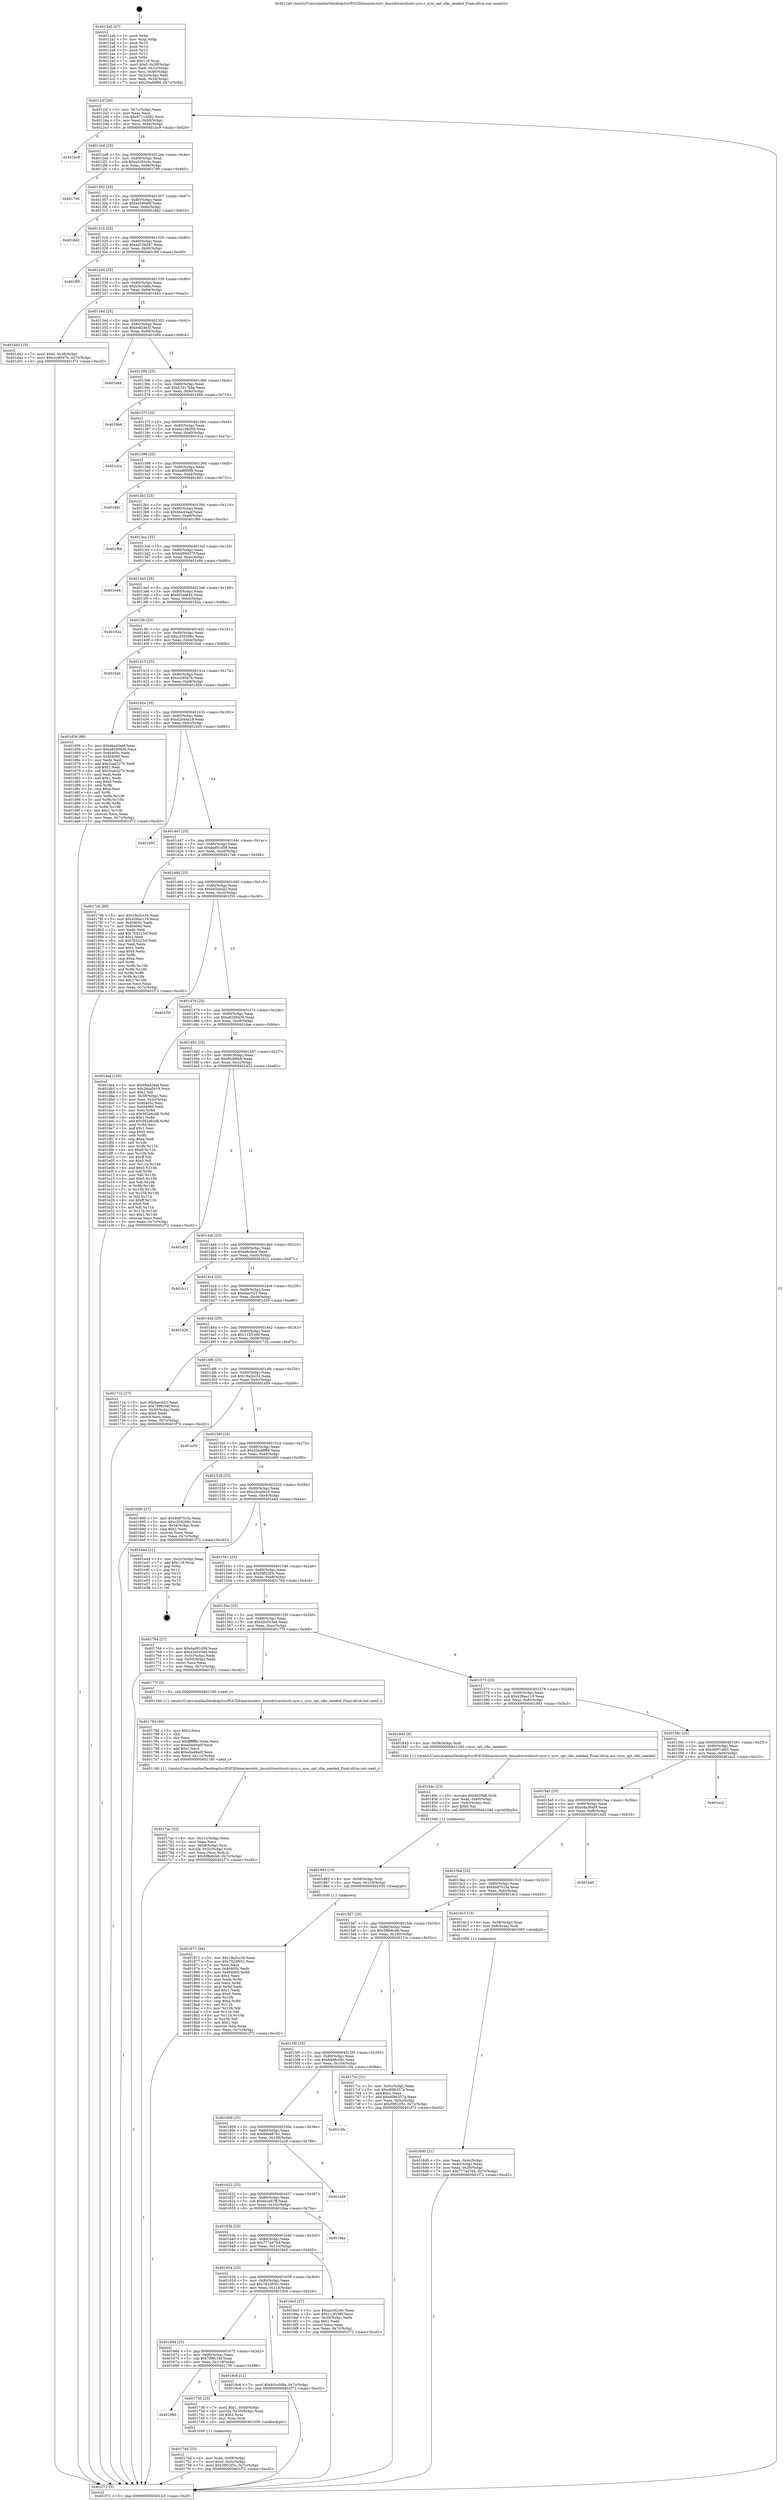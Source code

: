 digraph "0x4012a0" {
  label = "0x4012a0 (/mnt/c/Users/mathe/Desktop/tcc/POCII/binaries/extr_linuxdriversbusti-sysc.c_sysc_opt_clks_needed_Final-ollvm.out::main(0))"
  labelloc = "t"
  node[shape=record]

  Entry [label="",width=0.3,height=0.3,shape=circle,fillcolor=black,style=filled]
  "0x4012cf" [label="{
     0x4012cf [26]\l
     | [instrs]\l
     &nbsp;&nbsp;0x4012cf \<+3\>: mov -0x7c(%rbp),%eax\l
     &nbsp;&nbsp;0x4012d2 \<+2\>: mov %eax,%ecx\l
     &nbsp;&nbsp;0x4012d4 \<+6\>: sub $0x97113082,%ecx\l
     &nbsp;&nbsp;0x4012da \<+3\>: mov %eax,-0x80(%rbp)\l
     &nbsp;&nbsp;0x4012dd \<+6\>: mov %ecx,-0x84(%rbp)\l
     &nbsp;&nbsp;0x4012e3 \<+6\>: je 0000000000401bc9 \<main+0x929\>\l
  }"]
  "0x401bc9" [label="{
     0x401bc9\l
  }", style=dashed]
  "0x4012e9" [label="{
     0x4012e9 [25]\l
     | [instrs]\l
     &nbsp;&nbsp;0x4012e9 \<+5\>: jmp 00000000004012ee \<main+0x4e\>\l
     &nbsp;&nbsp;0x4012ee \<+3\>: mov -0x80(%rbp),%eax\l
     &nbsp;&nbsp;0x4012f1 \<+5\>: sub $0xa2c92c0c,%eax\l
     &nbsp;&nbsp;0x4012f6 \<+6\>: mov %eax,-0x88(%rbp)\l
     &nbsp;&nbsp;0x4012fc \<+6\>: je 0000000000401700 \<main+0x460\>\l
  }"]
  Exit [label="",width=0.3,height=0.3,shape=circle,fillcolor=black,style=filled,peripheries=2]
  "0x401700" [label="{
     0x401700\l
  }", style=dashed]
  "0x401302" [label="{
     0x401302 [25]\l
     | [instrs]\l
     &nbsp;&nbsp;0x401302 \<+5\>: jmp 0000000000401307 \<main+0x67\>\l
     &nbsp;&nbsp;0x401307 \<+3\>: mov -0x80(%rbp),%eax\l
     &nbsp;&nbsp;0x40130a \<+5\>: sub $0xa4596e6f,%eax\l
     &nbsp;&nbsp;0x40130f \<+6\>: mov %eax,-0x8c(%rbp)\l
     &nbsp;&nbsp;0x401315 \<+6\>: je 00000000004018d2 \<main+0x632\>\l
  }"]
  "0x401872" [label="{
     0x401872 [84]\l
     | [instrs]\l
     &nbsp;&nbsp;0x401872 \<+5\>: mov $0x19a3cc34,%eax\l
     &nbsp;&nbsp;0x401877 \<+5\>: mov $0x7923f051,%esi\l
     &nbsp;&nbsp;0x40187c \<+2\>: xor %ecx,%ecx\l
     &nbsp;&nbsp;0x40187e \<+7\>: mov 0x40405c,%edx\l
     &nbsp;&nbsp;0x401885 \<+8\>: mov 0x404060,%r8d\l
     &nbsp;&nbsp;0x40188d \<+3\>: sub $0x1,%ecx\l
     &nbsp;&nbsp;0x401890 \<+3\>: mov %edx,%r9d\l
     &nbsp;&nbsp;0x401893 \<+3\>: add %ecx,%r9d\l
     &nbsp;&nbsp;0x401896 \<+4\>: imul %r9d,%edx\l
     &nbsp;&nbsp;0x40189a \<+3\>: and $0x1,%edx\l
     &nbsp;&nbsp;0x40189d \<+3\>: cmp $0x0,%edx\l
     &nbsp;&nbsp;0x4018a0 \<+4\>: sete %r10b\l
     &nbsp;&nbsp;0x4018a4 \<+4\>: cmp $0xa,%r8d\l
     &nbsp;&nbsp;0x4018a8 \<+4\>: setl %r11b\l
     &nbsp;&nbsp;0x4018ac \<+3\>: mov %r10b,%bl\l
     &nbsp;&nbsp;0x4018af \<+3\>: and %r11b,%bl\l
     &nbsp;&nbsp;0x4018b2 \<+3\>: xor %r11b,%r10b\l
     &nbsp;&nbsp;0x4018b5 \<+3\>: or %r10b,%bl\l
     &nbsp;&nbsp;0x4018b8 \<+3\>: test $0x1,%bl\l
     &nbsp;&nbsp;0x4018bb \<+3\>: cmovne %esi,%eax\l
     &nbsp;&nbsp;0x4018be \<+3\>: mov %eax,-0x7c(%rbp)\l
     &nbsp;&nbsp;0x4018c1 \<+5\>: jmp 0000000000401f72 \<main+0xcd2\>\l
  }"]
  "0x4018d2" [label="{
     0x4018d2\l
  }", style=dashed]
  "0x40131b" [label="{
     0x40131b [25]\l
     | [instrs]\l
     &nbsp;&nbsp;0x40131b \<+5\>: jmp 0000000000401320 \<main+0x80\>\l
     &nbsp;&nbsp;0x401320 \<+3\>: mov -0x80(%rbp),%eax\l
     &nbsp;&nbsp;0x401323 \<+5\>: sub $0xad156287,%eax\l
     &nbsp;&nbsp;0x401328 \<+6\>: mov %eax,-0x90(%rbp)\l
     &nbsp;&nbsp;0x40132e \<+6\>: je 0000000000401f0f \<main+0xc6f\>\l
  }"]
  "0x401863" [label="{
     0x401863 [15]\l
     | [instrs]\l
     &nbsp;&nbsp;0x401863 \<+4\>: mov -0x58(%rbp),%rdi\l
     &nbsp;&nbsp;0x401867 \<+6\>: mov %eax,-0x120(%rbp)\l
     &nbsp;&nbsp;0x40186d \<+5\>: call 0000000000401030 \<free@plt\>\l
     | [calls]\l
     &nbsp;&nbsp;0x401030 \{1\} (unknown)\l
  }"]
  "0x401f0f" [label="{
     0x401f0f\l
  }", style=dashed]
  "0x401334" [label="{
     0x401334 [25]\l
     | [instrs]\l
     &nbsp;&nbsp;0x401334 \<+5\>: jmp 0000000000401339 \<main+0x99\>\l
     &nbsp;&nbsp;0x401339 \<+3\>: mov -0x80(%rbp),%eax\l
     &nbsp;&nbsp;0x40133c \<+5\>: sub $0xb3cc0dfa,%eax\l
     &nbsp;&nbsp;0x401341 \<+6\>: mov %eax,-0x94(%rbp)\l
     &nbsp;&nbsp;0x401347 \<+6\>: je 0000000000401d43 \<main+0xaa3\>\l
  }"]
  "0x40184c" [label="{
     0x40184c [23]\l
     | [instrs]\l
     &nbsp;&nbsp;0x40184c \<+10\>: movabs $0x4020d6,%rdi\l
     &nbsp;&nbsp;0x401856 \<+3\>: mov %eax,-0x60(%rbp)\l
     &nbsp;&nbsp;0x401859 \<+3\>: mov -0x60(%rbp),%esi\l
     &nbsp;&nbsp;0x40185c \<+2\>: mov $0x0,%al\l
     &nbsp;&nbsp;0x40185e \<+5\>: call 0000000000401040 \<printf@plt\>\l
     | [calls]\l
     &nbsp;&nbsp;0x401040 \{1\} (unknown)\l
  }"]
  "0x401d43" [label="{
     0x401d43 [19]\l
     | [instrs]\l
     &nbsp;&nbsp;0x401d43 \<+7\>: movl $0x0,-0x38(%rbp)\l
     &nbsp;&nbsp;0x401d4a \<+7\>: movl $0xccc95d7b,-0x7c(%rbp)\l
     &nbsp;&nbsp;0x401d51 \<+5\>: jmp 0000000000401f72 \<main+0xcd2\>\l
  }"]
  "0x40134d" [label="{
     0x40134d [25]\l
     | [instrs]\l
     &nbsp;&nbsp;0x40134d \<+5\>: jmp 0000000000401352 \<main+0xb2\>\l
     &nbsp;&nbsp;0x401352 \<+3\>: mov -0x80(%rbp),%eax\l
     &nbsp;&nbsp;0x401355 \<+5\>: sub $0xb4f28e3f,%eax\l
     &nbsp;&nbsp;0x40135a \<+6\>: mov %eax,-0x98(%rbp)\l
     &nbsp;&nbsp;0x401360 \<+6\>: je 0000000000401b64 \<main+0x8c4\>\l
  }"]
  "0x4017ac" [label="{
     0x4017ac [32]\l
     | [instrs]\l
     &nbsp;&nbsp;0x4017ac \<+6\>: mov -0x11c(%rbp),%ecx\l
     &nbsp;&nbsp;0x4017b2 \<+3\>: imul %eax,%ecx\l
     &nbsp;&nbsp;0x4017b5 \<+4\>: mov -0x58(%rbp),%rsi\l
     &nbsp;&nbsp;0x4017b9 \<+4\>: movslq -0x5c(%rbp),%rdi\l
     &nbsp;&nbsp;0x4017bd \<+3\>: mov %ecx,(%rsi,%rdi,4)\l
     &nbsp;&nbsp;0x4017c0 \<+7\>: movl $0x5f8b6cb6,-0x7c(%rbp)\l
     &nbsp;&nbsp;0x4017c7 \<+5\>: jmp 0000000000401f72 \<main+0xcd2\>\l
  }"]
  "0x401b64" [label="{
     0x401b64\l
  }", style=dashed]
  "0x401366" [label="{
     0x401366 [25]\l
     | [instrs]\l
     &nbsp;&nbsp;0x401366 \<+5\>: jmp 000000000040136b \<main+0xcb\>\l
     &nbsp;&nbsp;0x40136b \<+3\>: mov -0x80(%rbp),%eax\l
     &nbsp;&nbsp;0x40136e \<+5\>: sub $0xb7d17bbe,%eax\l
     &nbsp;&nbsp;0x401373 \<+6\>: mov %eax,-0x9c(%rbp)\l
     &nbsp;&nbsp;0x401379 \<+6\>: je 00000000004019b6 \<main+0x716\>\l
  }"]
  "0x401784" [label="{
     0x401784 [40]\l
     | [instrs]\l
     &nbsp;&nbsp;0x401784 \<+5\>: mov $0x2,%ecx\l
     &nbsp;&nbsp;0x401789 \<+1\>: cltd\l
     &nbsp;&nbsp;0x40178a \<+2\>: idiv %ecx\l
     &nbsp;&nbsp;0x40178c \<+6\>: imul $0xfffffffe,%edx,%ecx\l
     &nbsp;&nbsp;0x401792 \<+6\>: sub $0xa0a46a0f,%ecx\l
     &nbsp;&nbsp;0x401798 \<+3\>: add $0x1,%ecx\l
     &nbsp;&nbsp;0x40179b \<+6\>: add $0xa0a46a0f,%ecx\l
     &nbsp;&nbsp;0x4017a1 \<+6\>: mov %ecx,-0x11c(%rbp)\l
     &nbsp;&nbsp;0x4017a7 \<+5\>: call 0000000000401160 \<next_i\>\l
     | [calls]\l
     &nbsp;&nbsp;0x401160 \{1\} (/mnt/c/Users/mathe/Desktop/tcc/POCII/binaries/extr_linuxdriversbusti-sysc.c_sysc_opt_clks_needed_Final-ollvm.out::next_i)\l
  }"]
  "0x4019b6" [label="{
     0x4019b6\l
  }", style=dashed]
  "0x40137f" [label="{
     0x40137f [25]\l
     | [instrs]\l
     &nbsp;&nbsp;0x40137f \<+5\>: jmp 0000000000401384 \<main+0xe4\>\l
     &nbsp;&nbsp;0x401384 \<+3\>: mov -0x80(%rbp),%eax\l
     &nbsp;&nbsp;0x401387 \<+5\>: sub $0xba108309,%eax\l
     &nbsp;&nbsp;0x40138c \<+6\>: mov %eax,-0xa0(%rbp)\l
     &nbsp;&nbsp;0x401392 \<+6\>: je 0000000000401d1a \<main+0xa7a\>\l
  }"]
  "0x40174d" [label="{
     0x40174d [23]\l
     | [instrs]\l
     &nbsp;&nbsp;0x40174d \<+4\>: mov %rax,-0x58(%rbp)\l
     &nbsp;&nbsp;0x401751 \<+7\>: movl $0x0,-0x5c(%rbp)\l
     &nbsp;&nbsp;0x401758 \<+7\>: movl $0x39f22f3c,-0x7c(%rbp)\l
     &nbsp;&nbsp;0x40175f \<+5\>: jmp 0000000000401f72 \<main+0xcd2\>\l
  }"]
  "0x401d1a" [label="{
     0x401d1a\l
  }", style=dashed]
  "0x401398" [label="{
     0x401398 [25]\l
     | [instrs]\l
     &nbsp;&nbsp;0x401398 \<+5\>: jmp 000000000040139d \<main+0xfd\>\l
     &nbsp;&nbsp;0x40139d \<+3\>: mov -0x80(%rbp),%eax\l
     &nbsp;&nbsp;0x4013a0 \<+5\>: sub $0xba86f0f6,%eax\l
     &nbsp;&nbsp;0x4013a5 \<+6\>: mov %eax,-0xa4(%rbp)\l
     &nbsp;&nbsp;0x4013ab \<+6\>: je 00000000004019d1 \<main+0x731\>\l
  }"]
  "0x401686" [label="{
     0x401686\l
  }", style=dashed]
  "0x4019d1" [label="{
     0x4019d1\l
  }", style=dashed]
  "0x4013b1" [label="{
     0x4013b1 [25]\l
     | [instrs]\l
     &nbsp;&nbsp;0x4013b1 \<+5\>: jmp 00000000004013b6 \<main+0x116\>\l
     &nbsp;&nbsp;0x4013b6 \<+3\>: mov -0x80(%rbp),%eax\l
     &nbsp;&nbsp;0x4013b9 \<+5\>: sub $0xbba43aaf,%eax\l
     &nbsp;&nbsp;0x4013be \<+6\>: mov %eax,-0xa8(%rbp)\l
     &nbsp;&nbsp;0x4013c4 \<+6\>: je 0000000000401f6b \<main+0xccb\>\l
  }"]
  "0x401736" [label="{
     0x401736 [23]\l
     | [instrs]\l
     &nbsp;&nbsp;0x401736 \<+7\>: movl $0x1,-0x50(%rbp)\l
     &nbsp;&nbsp;0x40173d \<+4\>: movslq -0x50(%rbp),%rax\l
     &nbsp;&nbsp;0x401741 \<+4\>: shl $0x2,%rax\l
     &nbsp;&nbsp;0x401745 \<+3\>: mov %rax,%rdi\l
     &nbsp;&nbsp;0x401748 \<+5\>: call 0000000000401050 \<malloc@plt\>\l
     | [calls]\l
     &nbsp;&nbsp;0x401050 \{1\} (unknown)\l
  }"]
  "0x401f6b" [label="{
     0x401f6b\l
  }", style=dashed]
  "0x4013ca" [label="{
     0x4013ca [25]\l
     | [instrs]\l
     &nbsp;&nbsp;0x4013ca \<+5\>: jmp 00000000004013cf \<main+0x12f\>\l
     &nbsp;&nbsp;0x4013cf \<+3\>: mov -0x80(%rbp),%eax\l
     &nbsp;&nbsp;0x4013d2 \<+5\>: sub $0xbd90d370,%eax\l
     &nbsp;&nbsp;0x4013d7 \<+6\>: mov %eax,-0xac(%rbp)\l
     &nbsp;&nbsp;0x4013dd \<+6\>: je 0000000000401e94 \<main+0xbf4\>\l
  }"]
  "0x40166d" [label="{
     0x40166d [25]\l
     | [instrs]\l
     &nbsp;&nbsp;0x40166d \<+5\>: jmp 0000000000401672 \<main+0x3d2\>\l
     &nbsp;&nbsp;0x401672 \<+3\>: mov -0x80(%rbp),%eax\l
     &nbsp;&nbsp;0x401675 \<+5\>: sub $0x799fc34f,%eax\l
     &nbsp;&nbsp;0x40167a \<+6\>: mov %eax,-0x118(%rbp)\l
     &nbsp;&nbsp;0x401680 \<+6\>: je 0000000000401736 \<main+0x496\>\l
  }"]
  "0x401e94" [label="{
     0x401e94\l
  }", style=dashed]
  "0x4013e3" [label="{
     0x4013e3 [25]\l
     | [instrs]\l
     &nbsp;&nbsp;0x4013e3 \<+5\>: jmp 00000000004013e8 \<main+0x148\>\l
     &nbsp;&nbsp;0x4013e8 \<+3\>: mov -0x80(%rbp),%eax\l
     &nbsp;&nbsp;0x4013eb \<+5\>: sub $0xbf1ee844,%eax\l
     &nbsp;&nbsp;0x4013f0 \<+6\>: mov %eax,-0xb0(%rbp)\l
     &nbsp;&nbsp;0x4013f6 \<+6\>: je 000000000040192a \<main+0x68a\>\l
  }"]
  "0x4018c6" [label="{
     0x4018c6 [12]\l
     | [instrs]\l
     &nbsp;&nbsp;0x4018c6 \<+7\>: movl $0xb3cc0dfa,-0x7c(%rbp)\l
     &nbsp;&nbsp;0x4018cd \<+5\>: jmp 0000000000401f72 \<main+0xcd2\>\l
  }"]
  "0x40192a" [label="{
     0x40192a\l
  }", style=dashed]
  "0x4013fc" [label="{
     0x4013fc [25]\l
     | [instrs]\l
     &nbsp;&nbsp;0x4013fc \<+5\>: jmp 0000000000401401 \<main+0x161\>\l
     &nbsp;&nbsp;0x401401 \<+3\>: mov -0x80(%rbp),%eax\l
     &nbsp;&nbsp;0x401404 \<+5\>: sub $0xc359266c,%eax\l
     &nbsp;&nbsp;0x401409 \<+6\>: mov %eax,-0xb4(%rbp)\l
     &nbsp;&nbsp;0x40140f \<+6\>: je 00000000004016ab \<main+0x40b\>\l
  }"]
  "0x401654" [label="{
     0x401654 [25]\l
     | [instrs]\l
     &nbsp;&nbsp;0x401654 \<+5\>: jmp 0000000000401659 \<main+0x3b9\>\l
     &nbsp;&nbsp;0x401659 \<+3\>: mov -0x80(%rbp),%eax\l
     &nbsp;&nbsp;0x40165c \<+5\>: sub $0x7923f051,%eax\l
     &nbsp;&nbsp;0x401661 \<+6\>: mov %eax,-0x114(%rbp)\l
     &nbsp;&nbsp;0x401667 \<+6\>: je 00000000004018c6 \<main+0x626\>\l
  }"]
  "0x4016ab" [label="{
     0x4016ab\l
  }", style=dashed]
  "0x401415" [label="{
     0x401415 [25]\l
     | [instrs]\l
     &nbsp;&nbsp;0x401415 \<+5\>: jmp 000000000040141a \<main+0x17a\>\l
     &nbsp;&nbsp;0x40141a \<+3\>: mov -0x80(%rbp),%eax\l
     &nbsp;&nbsp;0x40141d \<+5\>: sub $0xccc95d7b,%eax\l
     &nbsp;&nbsp;0x401422 \<+6\>: mov %eax,-0xb8(%rbp)\l
     &nbsp;&nbsp;0x401428 \<+6\>: je 0000000000401d56 \<main+0xab6\>\l
  }"]
  "0x4016e5" [label="{
     0x4016e5 [27]\l
     | [instrs]\l
     &nbsp;&nbsp;0x4016e5 \<+5\>: mov $0xa2c92c0c,%eax\l
     &nbsp;&nbsp;0x4016ea \<+5\>: mov $0x112f1b6f,%ecx\l
     &nbsp;&nbsp;0x4016ef \<+3\>: mov -0x30(%rbp),%edx\l
     &nbsp;&nbsp;0x4016f2 \<+3\>: cmp $0x1,%edx\l
     &nbsp;&nbsp;0x4016f5 \<+3\>: cmovl %ecx,%eax\l
     &nbsp;&nbsp;0x4016f8 \<+3\>: mov %eax,-0x7c(%rbp)\l
     &nbsp;&nbsp;0x4016fb \<+5\>: jmp 0000000000401f72 \<main+0xcd2\>\l
  }"]
  "0x401d56" [label="{
     0x401d56 [88]\l
     | [instrs]\l
     &nbsp;&nbsp;0x401d56 \<+5\>: mov $0xbba43aaf,%eax\l
     &nbsp;&nbsp;0x401d5b \<+5\>: mov $0xe82d9436,%ecx\l
     &nbsp;&nbsp;0x401d60 \<+7\>: mov 0x40405c,%edx\l
     &nbsp;&nbsp;0x401d67 \<+7\>: mov 0x404060,%esi\l
     &nbsp;&nbsp;0x401d6e \<+2\>: mov %edx,%edi\l
     &nbsp;&nbsp;0x401d70 \<+6\>: add $0x3cab2270,%edi\l
     &nbsp;&nbsp;0x401d76 \<+3\>: sub $0x1,%edi\l
     &nbsp;&nbsp;0x401d79 \<+6\>: sub $0x3cab2270,%edi\l
     &nbsp;&nbsp;0x401d7f \<+3\>: imul %edi,%edx\l
     &nbsp;&nbsp;0x401d82 \<+3\>: and $0x1,%edx\l
     &nbsp;&nbsp;0x401d85 \<+3\>: cmp $0x0,%edx\l
     &nbsp;&nbsp;0x401d88 \<+4\>: sete %r8b\l
     &nbsp;&nbsp;0x401d8c \<+3\>: cmp $0xa,%esi\l
     &nbsp;&nbsp;0x401d8f \<+4\>: setl %r9b\l
     &nbsp;&nbsp;0x401d93 \<+3\>: mov %r8b,%r10b\l
     &nbsp;&nbsp;0x401d96 \<+3\>: and %r9b,%r10b\l
     &nbsp;&nbsp;0x401d99 \<+3\>: xor %r9b,%r8b\l
     &nbsp;&nbsp;0x401d9c \<+3\>: or %r8b,%r10b\l
     &nbsp;&nbsp;0x401d9f \<+4\>: test $0x1,%r10b\l
     &nbsp;&nbsp;0x401da3 \<+3\>: cmovne %ecx,%eax\l
     &nbsp;&nbsp;0x401da6 \<+3\>: mov %eax,-0x7c(%rbp)\l
     &nbsp;&nbsp;0x401da9 \<+5\>: jmp 0000000000401f72 \<main+0xcd2\>\l
  }"]
  "0x40142e" [label="{
     0x40142e [25]\l
     | [instrs]\l
     &nbsp;&nbsp;0x40142e \<+5\>: jmp 0000000000401433 \<main+0x193\>\l
     &nbsp;&nbsp;0x401433 \<+3\>: mov -0x80(%rbp),%eax\l
     &nbsp;&nbsp;0x401436 \<+5\>: sub $0xd2d4da18,%eax\l
     &nbsp;&nbsp;0x40143b \<+6\>: mov %eax,-0xbc(%rbp)\l
     &nbsp;&nbsp;0x401441 \<+6\>: je 0000000000401b05 \<main+0x865\>\l
  }"]
  "0x40163b" [label="{
     0x40163b [25]\l
     | [instrs]\l
     &nbsp;&nbsp;0x40163b \<+5\>: jmp 0000000000401640 \<main+0x3a0\>\l
     &nbsp;&nbsp;0x401640 \<+3\>: mov -0x80(%rbp),%eax\l
     &nbsp;&nbsp;0x401643 \<+5\>: sub $0x777a4764,%eax\l
     &nbsp;&nbsp;0x401648 \<+6\>: mov %eax,-0x110(%rbp)\l
     &nbsp;&nbsp;0x40164e \<+6\>: je 00000000004016e5 \<main+0x445\>\l
  }"]
  "0x401b05" [label="{
     0x401b05\l
  }", style=dashed]
  "0x401447" [label="{
     0x401447 [25]\l
     | [instrs]\l
     &nbsp;&nbsp;0x401447 \<+5\>: jmp 000000000040144c \<main+0x1ac\>\l
     &nbsp;&nbsp;0x40144c \<+3\>: mov -0x80(%rbp),%eax\l
     &nbsp;&nbsp;0x40144f \<+5\>: sub $0xdad91d58,%eax\l
     &nbsp;&nbsp;0x401454 \<+6\>: mov %eax,-0xc0(%rbp)\l
     &nbsp;&nbsp;0x40145a \<+6\>: je 00000000004017eb \<main+0x54b\>\l
  }"]
  "0x4019aa" [label="{
     0x4019aa\l
  }", style=dashed]
  "0x4017eb" [label="{
     0x4017eb [88]\l
     | [instrs]\l
     &nbsp;&nbsp;0x4017eb \<+5\>: mov $0x19a3cc34,%eax\l
     &nbsp;&nbsp;0x4017f0 \<+5\>: mov $0x438aa119,%ecx\l
     &nbsp;&nbsp;0x4017f5 \<+7\>: mov 0x40405c,%edx\l
     &nbsp;&nbsp;0x4017fc \<+7\>: mov 0x404060,%esi\l
     &nbsp;&nbsp;0x401803 \<+2\>: mov %edx,%edi\l
     &nbsp;&nbsp;0x401805 \<+6\>: add $0x7b4223cf,%edi\l
     &nbsp;&nbsp;0x40180b \<+3\>: sub $0x1,%edi\l
     &nbsp;&nbsp;0x40180e \<+6\>: sub $0x7b4223cf,%edi\l
     &nbsp;&nbsp;0x401814 \<+3\>: imul %edi,%edx\l
     &nbsp;&nbsp;0x401817 \<+3\>: and $0x1,%edx\l
     &nbsp;&nbsp;0x40181a \<+3\>: cmp $0x0,%edx\l
     &nbsp;&nbsp;0x40181d \<+4\>: sete %r8b\l
     &nbsp;&nbsp;0x401821 \<+3\>: cmp $0xa,%esi\l
     &nbsp;&nbsp;0x401824 \<+4\>: setl %r9b\l
     &nbsp;&nbsp;0x401828 \<+3\>: mov %r8b,%r10b\l
     &nbsp;&nbsp;0x40182b \<+3\>: and %r9b,%r10b\l
     &nbsp;&nbsp;0x40182e \<+3\>: xor %r9b,%r8b\l
     &nbsp;&nbsp;0x401831 \<+3\>: or %r8b,%r10b\l
     &nbsp;&nbsp;0x401834 \<+4\>: test $0x1,%r10b\l
     &nbsp;&nbsp;0x401838 \<+3\>: cmovne %ecx,%eax\l
     &nbsp;&nbsp;0x40183b \<+3\>: mov %eax,-0x7c(%rbp)\l
     &nbsp;&nbsp;0x40183e \<+5\>: jmp 0000000000401f72 \<main+0xcd2\>\l
  }"]
  "0x401460" [label="{
     0x401460 [25]\l
     | [instrs]\l
     &nbsp;&nbsp;0x401460 \<+5\>: jmp 0000000000401465 \<main+0x1c5\>\l
     &nbsp;&nbsp;0x401465 \<+3\>: mov -0x80(%rbp),%eax\l
     &nbsp;&nbsp;0x401468 \<+5\>: sub $0xe45cecd2,%eax\l
     &nbsp;&nbsp;0x40146d \<+6\>: mov %eax,-0xc4(%rbp)\l
     &nbsp;&nbsp;0x401473 \<+6\>: je 0000000000401f30 \<main+0xc90\>\l
  }"]
  "0x401622" [label="{
     0x401622 [25]\l
     | [instrs]\l
     &nbsp;&nbsp;0x401622 \<+5\>: jmp 0000000000401627 \<main+0x387\>\l
     &nbsp;&nbsp;0x401627 \<+3\>: mov -0x80(%rbp),%eax\l
     &nbsp;&nbsp;0x40162a \<+5\>: sub $0x6cceb7ff,%eax\l
     &nbsp;&nbsp;0x40162f \<+6\>: mov %eax,-0x10c(%rbp)\l
     &nbsp;&nbsp;0x401635 \<+6\>: je 00000000004019aa \<main+0x70a\>\l
  }"]
  "0x401f30" [label="{
     0x401f30\l
  }", style=dashed]
  "0x401479" [label="{
     0x401479 [25]\l
     | [instrs]\l
     &nbsp;&nbsp;0x401479 \<+5\>: jmp 000000000040147e \<main+0x1de\>\l
     &nbsp;&nbsp;0x40147e \<+3\>: mov -0x80(%rbp),%eax\l
     &nbsp;&nbsp;0x401481 \<+5\>: sub $0xe82d9436,%eax\l
     &nbsp;&nbsp;0x401486 \<+6\>: mov %eax,-0xc8(%rbp)\l
     &nbsp;&nbsp;0x40148c \<+6\>: je 0000000000401dae \<main+0xb0e\>\l
  }"]
  "0x401a29" [label="{
     0x401a29\l
  }", style=dashed]
  "0x401dae" [label="{
     0x401dae [150]\l
     | [instrs]\l
     &nbsp;&nbsp;0x401dae \<+5\>: mov $0xbba43aaf,%eax\l
     &nbsp;&nbsp;0x401db3 \<+5\>: mov $0x2dca5b19,%ecx\l
     &nbsp;&nbsp;0x401db8 \<+2\>: mov $0x1,%dl\l
     &nbsp;&nbsp;0x401dba \<+3\>: mov -0x38(%rbp),%esi\l
     &nbsp;&nbsp;0x401dbd \<+3\>: mov %esi,-0x2c(%rbp)\l
     &nbsp;&nbsp;0x401dc0 \<+7\>: mov 0x40405c,%esi\l
     &nbsp;&nbsp;0x401dc7 \<+7\>: mov 0x404060,%edi\l
     &nbsp;&nbsp;0x401dce \<+3\>: mov %esi,%r8d\l
     &nbsp;&nbsp;0x401dd1 \<+7\>: sub $0x582e6cd8,%r8d\l
     &nbsp;&nbsp;0x401dd8 \<+4\>: sub $0x1,%r8d\l
     &nbsp;&nbsp;0x401ddc \<+7\>: add $0x582e6cd8,%r8d\l
     &nbsp;&nbsp;0x401de3 \<+4\>: imul %r8d,%esi\l
     &nbsp;&nbsp;0x401de7 \<+3\>: and $0x1,%esi\l
     &nbsp;&nbsp;0x401dea \<+3\>: cmp $0x0,%esi\l
     &nbsp;&nbsp;0x401ded \<+4\>: sete %r9b\l
     &nbsp;&nbsp;0x401df1 \<+3\>: cmp $0xa,%edi\l
     &nbsp;&nbsp;0x401df4 \<+4\>: setl %r10b\l
     &nbsp;&nbsp;0x401df8 \<+3\>: mov %r9b,%r11b\l
     &nbsp;&nbsp;0x401dfb \<+4\>: xor $0xff,%r11b\l
     &nbsp;&nbsp;0x401dff \<+3\>: mov %r10b,%bl\l
     &nbsp;&nbsp;0x401e02 \<+3\>: xor $0xff,%bl\l
     &nbsp;&nbsp;0x401e05 \<+3\>: xor $0x0,%dl\l
     &nbsp;&nbsp;0x401e08 \<+3\>: mov %r11b,%r14b\l
     &nbsp;&nbsp;0x401e0b \<+4\>: and $0x0,%r14b\l
     &nbsp;&nbsp;0x401e0f \<+3\>: and %dl,%r9b\l
     &nbsp;&nbsp;0x401e12 \<+3\>: mov %bl,%r15b\l
     &nbsp;&nbsp;0x401e15 \<+4\>: and $0x0,%r15b\l
     &nbsp;&nbsp;0x401e19 \<+3\>: and %dl,%r10b\l
     &nbsp;&nbsp;0x401e1c \<+3\>: or %r9b,%r14b\l
     &nbsp;&nbsp;0x401e1f \<+3\>: or %r10b,%r15b\l
     &nbsp;&nbsp;0x401e22 \<+3\>: xor %r15b,%r14b\l
     &nbsp;&nbsp;0x401e25 \<+3\>: or %bl,%r11b\l
     &nbsp;&nbsp;0x401e28 \<+4\>: xor $0xff,%r11b\l
     &nbsp;&nbsp;0x401e2c \<+3\>: or $0x0,%dl\l
     &nbsp;&nbsp;0x401e2f \<+3\>: and %dl,%r11b\l
     &nbsp;&nbsp;0x401e32 \<+3\>: or %r11b,%r14b\l
     &nbsp;&nbsp;0x401e35 \<+4\>: test $0x1,%r14b\l
     &nbsp;&nbsp;0x401e39 \<+3\>: cmovne %ecx,%eax\l
     &nbsp;&nbsp;0x401e3c \<+3\>: mov %eax,-0x7c(%rbp)\l
     &nbsp;&nbsp;0x401e3f \<+5\>: jmp 0000000000401f72 \<main+0xcd2\>\l
  }"]
  "0x401492" [label="{
     0x401492 [25]\l
     | [instrs]\l
     &nbsp;&nbsp;0x401492 \<+5\>: jmp 0000000000401497 \<main+0x1f7\>\l
     &nbsp;&nbsp;0x401497 \<+3\>: mov -0x80(%rbp),%eax\l
     &nbsp;&nbsp;0x40149a \<+5\>: sub $0xf0c8f0b8,%eax\l
     &nbsp;&nbsp;0x40149f \<+6\>: mov %eax,-0xcc(%rbp)\l
     &nbsp;&nbsp;0x4014a5 \<+6\>: je 0000000000401d32 \<main+0xa92\>\l
  }"]
  "0x401609" [label="{
     0x401609 [25]\l
     | [instrs]\l
     &nbsp;&nbsp;0x401609 \<+5\>: jmp 000000000040160e \<main+0x36e\>\l
     &nbsp;&nbsp;0x40160e \<+3\>: mov -0x80(%rbp),%eax\l
     &nbsp;&nbsp;0x401611 \<+5\>: sub $0x66ee8761,%eax\l
     &nbsp;&nbsp;0x401616 \<+6\>: mov %eax,-0x108(%rbp)\l
     &nbsp;&nbsp;0x40161c \<+6\>: je 0000000000401a29 \<main+0x789\>\l
  }"]
  "0x401d32" [label="{
     0x401d32\l
  }", style=dashed]
  "0x4014ab" [label="{
     0x4014ab [25]\l
     | [instrs]\l
     &nbsp;&nbsp;0x4014ab \<+5\>: jmp 00000000004014b0 \<main+0x210\>\l
     &nbsp;&nbsp;0x4014b0 \<+3\>: mov -0x80(%rbp),%eax\l
     &nbsp;&nbsp;0x4014b3 \<+5\>: sub $0xa8cfece,%eax\l
     &nbsp;&nbsp;0x4014b8 \<+6\>: mov %eax,-0xd0(%rbp)\l
     &nbsp;&nbsp;0x4014be \<+6\>: je 0000000000401b11 \<main+0x871\>\l
  }"]
  "0x401c5b" [label="{
     0x401c5b\l
  }", style=dashed]
  "0x401b11" [label="{
     0x401b11\l
  }", style=dashed]
  "0x4014c4" [label="{
     0x4014c4 [25]\l
     | [instrs]\l
     &nbsp;&nbsp;0x4014c4 \<+5\>: jmp 00000000004014c9 \<main+0x229\>\l
     &nbsp;&nbsp;0x4014c9 \<+3\>: mov -0x80(%rbp),%eax\l
     &nbsp;&nbsp;0x4014cc \<+5\>: sub $0xfaec023,%eax\l
     &nbsp;&nbsp;0x4014d1 \<+6\>: mov %eax,-0xd4(%rbp)\l
     &nbsp;&nbsp;0x4014d7 \<+6\>: je 0000000000401d26 \<main+0xa86\>\l
  }"]
  "0x4015f0" [label="{
     0x4015f0 [25]\l
     | [instrs]\l
     &nbsp;&nbsp;0x4015f0 \<+5\>: jmp 00000000004015f5 \<main+0x355\>\l
     &nbsp;&nbsp;0x4015f5 \<+3\>: mov -0x80(%rbp),%eax\l
     &nbsp;&nbsp;0x4015f8 \<+5\>: sub $0x64d8c0dc,%eax\l
     &nbsp;&nbsp;0x4015fd \<+6\>: mov %eax,-0x104(%rbp)\l
     &nbsp;&nbsp;0x401603 \<+6\>: je 0000000000401c5b \<main+0x9bb\>\l
  }"]
  "0x401d26" [label="{
     0x401d26\l
  }", style=dashed]
  "0x4014dd" [label="{
     0x4014dd [25]\l
     | [instrs]\l
     &nbsp;&nbsp;0x4014dd \<+5\>: jmp 00000000004014e2 \<main+0x242\>\l
     &nbsp;&nbsp;0x4014e2 \<+3\>: mov -0x80(%rbp),%eax\l
     &nbsp;&nbsp;0x4014e5 \<+5\>: sub $0x112f1b6f,%eax\l
     &nbsp;&nbsp;0x4014ea \<+6\>: mov %eax,-0xd8(%rbp)\l
     &nbsp;&nbsp;0x4014f0 \<+6\>: je 000000000040171b \<main+0x47b\>\l
  }"]
  "0x4017cc" [label="{
     0x4017cc [31]\l
     | [instrs]\l
     &nbsp;&nbsp;0x4017cc \<+3\>: mov -0x5c(%rbp),%eax\l
     &nbsp;&nbsp;0x4017cf \<+5\>: sub $0xd086357a,%eax\l
     &nbsp;&nbsp;0x4017d4 \<+3\>: add $0x1,%eax\l
     &nbsp;&nbsp;0x4017d7 \<+5\>: add $0xd086357a,%eax\l
     &nbsp;&nbsp;0x4017dc \<+3\>: mov %eax,-0x5c(%rbp)\l
     &nbsp;&nbsp;0x4017df \<+7\>: movl $0x39f22f3c,-0x7c(%rbp)\l
     &nbsp;&nbsp;0x4017e6 \<+5\>: jmp 0000000000401f72 \<main+0xcd2\>\l
  }"]
  "0x40171b" [label="{
     0x40171b [27]\l
     | [instrs]\l
     &nbsp;&nbsp;0x40171b \<+5\>: mov $0xfaec023,%eax\l
     &nbsp;&nbsp;0x401720 \<+5\>: mov $0x799fc34f,%ecx\l
     &nbsp;&nbsp;0x401725 \<+3\>: mov -0x30(%rbp),%edx\l
     &nbsp;&nbsp;0x401728 \<+3\>: cmp $0x0,%edx\l
     &nbsp;&nbsp;0x40172b \<+3\>: cmove %ecx,%eax\l
     &nbsp;&nbsp;0x40172e \<+3\>: mov %eax,-0x7c(%rbp)\l
     &nbsp;&nbsp;0x401731 \<+5\>: jmp 0000000000401f72 \<main+0xcd2\>\l
  }"]
  "0x4014f6" [label="{
     0x4014f6 [25]\l
     | [instrs]\l
     &nbsp;&nbsp;0x4014f6 \<+5\>: jmp 00000000004014fb \<main+0x25b\>\l
     &nbsp;&nbsp;0x4014fb \<+3\>: mov -0x80(%rbp),%eax\l
     &nbsp;&nbsp;0x4014fe \<+5\>: sub $0x19a3cc34,%eax\l
     &nbsp;&nbsp;0x401503 \<+6\>: mov %eax,-0xdc(%rbp)\l
     &nbsp;&nbsp;0x401509 \<+6\>: je 0000000000401e59 \<main+0xbb9\>\l
  }"]
  "0x4016d0" [label="{
     0x4016d0 [21]\l
     | [instrs]\l
     &nbsp;&nbsp;0x4016d0 \<+3\>: mov %eax,-0x4c(%rbp)\l
     &nbsp;&nbsp;0x4016d3 \<+3\>: mov -0x4c(%rbp),%eax\l
     &nbsp;&nbsp;0x4016d6 \<+3\>: mov %eax,-0x30(%rbp)\l
     &nbsp;&nbsp;0x4016d9 \<+7\>: movl $0x777a4764,-0x7c(%rbp)\l
     &nbsp;&nbsp;0x4016e0 \<+5\>: jmp 0000000000401f72 \<main+0xcd2\>\l
  }"]
  "0x401e59" [label="{
     0x401e59\l
  }", style=dashed]
  "0x40150f" [label="{
     0x40150f [25]\l
     | [instrs]\l
     &nbsp;&nbsp;0x40150f \<+5\>: jmp 0000000000401514 \<main+0x274\>\l
     &nbsp;&nbsp;0x401514 \<+3\>: mov -0x80(%rbp),%eax\l
     &nbsp;&nbsp;0x401517 \<+5\>: sub $0x20addf88,%eax\l
     &nbsp;&nbsp;0x40151c \<+6\>: mov %eax,-0xe0(%rbp)\l
     &nbsp;&nbsp;0x401522 \<+6\>: je 0000000000401690 \<main+0x3f0\>\l
  }"]
  "0x4015d7" [label="{
     0x4015d7 [25]\l
     | [instrs]\l
     &nbsp;&nbsp;0x4015d7 \<+5\>: jmp 00000000004015dc \<main+0x33c\>\l
     &nbsp;&nbsp;0x4015dc \<+3\>: mov -0x80(%rbp),%eax\l
     &nbsp;&nbsp;0x4015df \<+5\>: sub $0x5f8b6cb6,%eax\l
     &nbsp;&nbsp;0x4015e4 \<+6\>: mov %eax,-0x100(%rbp)\l
     &nbsp;&nbsp;0x4015ea \<+6\>: je 00000000004017cc \<main+0x52c\>\l
  }"]
  "0x401690" [label="{
     0x401690 [27]\l
     | [instrs]\l
     &nbsp;&nbsp;0x401690 \<+5\>: mov $0x4b8701fa,%eax\l
     &nbsp;&nbsp;0x401695 \<+5\>: mov $0xc359266c,%ecx\l
     &nbsp;&nbsp;0x40169a \<+3\>: mov -0x34(%rbp),%edx\l
     &nbsp;&nbsp;0x40169d \<+3\>: cmp $0x2,%edx\l
     &nbsp;&nbsp;0x4016a0 \<+3\>: cmovne %ecx,%eax\l
     &nbsp;&nbsp;0x4016a3 \<+3\>: mov %eax,-0x7c(%rbp)\l
     &nbsp;&nbsp;0x4016a6 \<+5\>: jmp 0000000000401f72 \<main+0xcd2\>\l
  }"]
  "0x401528" [label="{
     0x401528 [25]\l
     | [instrs]\l
     &nbsp;&nbsp;0x401528 \<+5\>: jmp 000000000040152d \<main+0x28d\>\l
     &nbsp;&nbsp;0x40152d \<+3\>: mov -0x80(%rbp),%eax\l
     &nbsp;&nbsp;0x401530 \<+5\>: sub $0x2dca5b19,%eax\l
     &nbsp;&nbsp;0x401535 \<+6\>: mov %eax,-0xe4(%rbp)\l
     &nbsp;&nbsp;0x40153b \<+6\>: je 0000000000401e44 \<main+0xba4\>\l
  }"]
  "0x401f72" [label="{
     0x401f72 [5]\l
     | [instrs]\l
     &nbsp;&nbsp;0x401f72 \<+5\>: jmp 00000000004012cf \<main+0x2f\>\l
  }"]
  "0x4012a0" [label="{
     0x4012a0 [47]\l
     | [instrs]\l
     &nbsp;&nbsp;0x4012a0 \<+1\>: push %rbp\l
     &nbsp;&nbsp;0x4012a1 \<+3\>: mov %rsp,%rbp\l
     &nbsp;&nbsp;0x4012a4 \<+2\>: push %r15\l
     &nbsp;&nbsp;0x4012a6 \<+2\>: push %r14\l
     &nbsp;&nbsp;0x4012a8 \<+2\>: push %r13\l
     &nbsp;&nbsp;0x4012aa \<+2\>: push %r12\l
     &nbsp;&nbsp;0x4012ac \<+1\>: push %rbx\l
     &nbsp;&nbsp;0x4012ad \<+7\>: sub $0x118,%rsp\l
     &nbsp;&nbsp;0x4012b4 \<+7\>: movl $0x0,-0x38(%rbp)\l
     &nbsp;&nbsp;0x4012bb \<+3\>: mov %edi,-0x3c(%rbp)\l
     &nbsp;&nbsp;0x4012be \<+4\>: mov %rsi,-0x48(%rbp)\l
     &nbsp;&nbsp;0x4012c2 \<+3\>: mov -0x3c(%rbp),%edi\l
     &nbsp;&nbsp;0x4012c5 \<+3\>: mov %edi,-0x34(%rbp)\l
     &nbsp;&nbsp;0x4012c8 \<+7\>: movl $0x20addf88,-0x7c(%rbp)\l
  }"]
  "0x4016c3" [label="{
     0x4016c3 [13]\l
     | [instrs]\l
     &nbsp;&nbsp;0x4016c3 \<+4\>: mov -0x48(%rbp),%rax\l
     &nbsp;&nbsp;0x4016c7 \<+4\>: mov 0x8(%rax),%rdi\l
     &nbsp;&nbsp;0x4016cb \<+5\>: call 0000000000401060 \<atoi@plt\>\l
     | [calls]\l
     &nbsp;&nbsp;0x401060 \{1\} (unknown)\l
  }"]
  "0x401e44" [label="{
     0x401e44 [21]\l
     | [instrs]\l
     &nbsp;&nbsp;0x401e44 \<+3\>: mov -0x2c(%rbp),%eax\l
     &nbsp;&nbsp;0x401e47 \<+7\>: add $0x118,%rsp\l
     &nbsp;&nbsp;0x401e4e \<+1\>: pop %rbx\l
     &nbsp;&nbsp;0x401e4f \<+2\>: pop %r12\l
     &nbsp;&nbsp;0x401e51 \<+2\>: pop %r13\l
     &nbsp;&nbsp;0x401e53 \<+2\>: pop %r14\l
     &nbsp;&nbsp;0x401e55 \<+2\>: pop %r15\l
     &nbsp;&nbsp;0x401e57 \<+1\>: pop %rbp\l
     &nbsp;&nbsp;0x401e58 \<+1\>: ret\l
  }"]
  "0x401541" [label="{
     0x401541 [25]\l
     | [instrs]\l
     &nbsp;&nbsp;0x401541 \<+5\>: jmp 0000000000401546 \<main+0x2a6\>\l
     &nbsp;&nbsp;0x401546 \<+3\>: mov -0x80(%rbp),%eax\l
     &nbsp;&nbsp;0x401549 \<+5\>: sub $0x39f22f3c,%eax\l
     &nbsp;&nbsp;0x40154e \<+6\>: mov %eax,-0xe8(%rbp)\l
     &nbsp;&nbsp;0x401554 \<+6\>: je 0000000000401764 \<main+0x4c4\>\l
  }"]
  "0x4015be" [label="{
     0x4015be [25]\l
     | [instrs]\l
     &nbsp;&nbsp;0x4015be \<+5\>: jmp 00000000004015c3 \<main+0x323\>\l
     &nbsp;&nbsp;0x4015c3 \<+3\>: mov -0x80(%rbp),%eax\l
     &nbsp;&nbsp;0x4015c6 \<+5\>: sub $0x4b8701fa,%eax\l
     &nbsp;&nbsp;0x4015cb \<+6\>: mov %eax,-0xfc(%rbp)\l
     &nbsp;&nbsp;0x4015d1 \<+6\>: je 00000000004016c3 \<main+0x423\>\l
  }"]
  "0x401764" [label="{
     0x401764 [27]\l
     | [instrs]\l
     &nbsp;&nbsp;0x401764 \<+5\>: mov $0xdad91d58,%eax\l
     &nbsp;&nbsp;0x401769 \<+5\>: mov $0x42e503e8,%ecx\l
     &nbsp;&nbsp;0x40176e \<+3\>: mov -0x5c(%rbp),%edx\l
     &nbsp;&nbsp;0x401771 \<+3\>: cmp -0x50(%rbp),%edx\l
     &nbsp;&nbsp;0x401774 \<+3\>: cmovl %ecx,%eax\l
     &nbsp;&nbsp;0x401777 \<+3\>: mov %eax,-0x7c(%rbp)\l
     &nbsp;&nbsp;0x40177a \<+5\>: jmp 0000000000401f72 \<main+0xcd2\>\l
  }"]
  "0x40155a" [label="{
     0x40155a [25]\l
     | [instrs]\l
     &nbsp;&nbsp;0x40155a \<+5\>: jmp 000000000040155f \<main+0x2bf\>\l
     &nbsp;&nbsp;0x40155f \<+3\>: mov -0x80(%rbp),%eax\l
     &nbsp;&nbsp;0x401562 \<+5\>: sub $0x42e503e8,%eax\l
     &nbsp;&nbsp;0x401567 \<+6\>: mov %eax,-0xec(%rbp)\l
     &nbsp;&nbsp;0x40156d \<+6\>: je 000000000040177f \<main+0x4df\>\l
  }"]
  "0x401bd5" [label="{
     0x401bd5\l
  }", style=dashed]
  "0x40177f" [label="{
     0x40177f [5]\l
     | [instrs]\l
     &nbsp;&nbsp;0x40177f \<+5\>: call 0000000000401160 \<next_i\>\l
     | [calls]\l
     &nbsp;&nbsp;0x401160 \{1\} (/mnt/c/Users/mathe/Desktop/tcc/POCII/binaries/extr_linuxdriversbusti-sysc.c_sysc_opt_clks_needed_Final-ollvm.out::next_i)\l
  }"]
  "0x401573" [label="{
     0x401573 [25]\l
     | [instrs]\l
     &nbsp;&nbsp;0x401573 \<+5\>: jmp 0000000000401578 \<main+0x2d8\>\l
     &nbsp;&nbsp;0x401578 \<+3\>: mov -0x80(%rbp),%eax\l
     &nbsp;&nbsp;0x40157b \<+5\>: sub $0x438aa119,%eax\l
     &nbsp;&nbsp;0x401580 \<+6\>: mov %eax,-0xf0(%rbp)\l
     &nbsp;&nbsp;0x401586 \<+6\>: je 0000000000401843 \<main+0x5a3\>\l
  }"]
  "0x4015a5" [label="{
     0x4015a5 [25]\l
     | [instrs]\l
     &nbsp;&nbsp;0x4015a5 \<+5\>: jmp 00000000004015aa \<main+0x30a\>\l
     &nbsp;&nbsp;0x4015aa \<+3\>: mov -0x80(%rbp),%eax\l
     &nbsp;&nbsp;0x4015ad \<+5\>: sub $0x48a36af9,%eax\l
     &nbsp;&nbsp;0x4015b2 \<+6\>: mov %eax,-0xf8(%rbp)\l
     &nbsp;&nbsp;0x4015b8 \<+6\>: je 0000000000401bd5 \<main+0x935\>\l
  }"]
  "0x401843" [label="{
     0x401843 [9]\l
     | [instrs]\l
     &nbsp;&nbsp;0x401843 \<+4\>: mov -0x58(%rbp),%rdi\l
     &nbsp;&nbsp;0x401847 \<+5\>: call 0000000000401240 \<sysc_opt_clks_needed\>\l
     | [calls]\l
     &nbsp;&nbsp;0x401240 \{1\} (/mnt/c/Users/mathe/Desktop/tcc/POCII/binaries/extr_linuxdriversbusti-sysc.c_sysc_opt_clks_needed_Final-ollvm.out::sysc_opt_clks_needed)\l
  }"]
  "0x40158c" [label="{
     0x40158c [25]\l
     | [instrs]\l
     &nbsp;&nbsp;0x40158c \<+5\>: jmp 0000000000401591 \<main+0x2f1\>\l
     &nbsp;&nbsp;0x401591 \<+3\>: mov -0x80(%rbp),%eax\l
     &nbsp;&nbsp;0x401594 \<+5\>: sub $0x4697c9d3,%eax\l
     &nbsp;&nbsp;0x401599 \<+6\>: mov %eax,-0xf4(%rbp)\l
     &nbsp;&nbsp;0x40159f \<+6\>: je 0000000000401ec2 \<main+0xc22\>\l
  }"]
  "0x401ec2" [label="{
     0x401ec2\l
  }", style=dashed]
  Entry -> "0x4012a0" [label=" 1"]
  "0x4012cf" -> "0x401bc9" [label=" 0"]
  "0x4012cf" -> "0x4012e9" [label=" 16"]
  "0x401e44" -> Exit [label=" 1"]
  "0x4012e9" -> "0x401700" [label=" 0"]
  "0x4012e9" -> "0x401302" [label=" 16"]
  "0x401dae" -> "0x401f72" [label=" 1"]
  "0x401302" -> "0x4018d2" [label=" 0"]
  "0x401302" -> "0x40131b" [label=" 16"]
  "0x401d56" -> "0x401f72" [label=" 1"]
  "0x40131b" -> "0x401f0f" [label=" 0"]
  "0x40131b" -> "0x401334" [label=" 16"]
  "0x401d43" -> "0x401f72" [label=" 1"]
  "0x401334" -> "0x401d43" [label=" 1"]
  "0x401334" -> "0x40134d" [label=" 15"]
  "0x4018c6" -> "0x401f72" [label=" 1"]
  "0x40134d" -> "0x401b64" [label=" 0"]
  "0x40134d" -> "0x401366" [label=" 15"]
  "0x401872" -> "0x401f72" [label=" 1"]
  "0x401366" -> "0x4019b6" [label=" 0"]
  "0x401366" -> "0x40137f" [label=" 15"]
  "0x401863" -> "0x401872" [label=" 1"]
  "0x40137f" -> "0x401d1a" [label=" 0"]
  "0x40137f" -> "0x401398" [label=" 15"]
  "0x40184c" -> "0x401863" [label=" 1"]
  "0x401398" -> "0x4019d1" [label=" 0"]
  "0x401398" -> "0x4013b1" [label=" 15"]
  "0x401843" -> "0x40184c" [label=" 1"]
  "0x4013b1" -> "0x401f6b" [label=" 0"]
  "0x4013b1" -> "0x4013ca" [label=" 15"]
  "0x4017eb" -> "0x401f72" [label=" 1"]
  "0x4013ca" -> "0x401e94" [label=" 0"]
  "0x4013ca" -> "0x4013e3" [label=" 15"]
  "0x4017ac" -> "0x401f72" [label=" 1"]
  "0x4013e3" -> "0x40192a" [label=" 0"]
  "0x4013e3" -> "0x4013fc" [label=" 15"]
  "0x401784" -> "0x4017ac" [label=" 1"]
  "0x4013fc" -> "0x4016ab" [label=" 0"]
  "0x4013fc" -> "0x401415" [label=" 15"]
  "0x401764" -> "0x401f72" [label=" 2"]
  "0x401415" -> "0x401d56" [label=" 1"]
  "0x401415" -> "0x40142e" [label=" 14"]
  "0x40174d" -> "0x401f72" [label=" 1"]
  "0x40142e" -> "0x401b05" [label=" 0"]
  "0x40142e" -> "0x401447" [label=" 14"]
  "0x40166d" -> "0x401686" [label=" 0"]
  "0x401447" -> "0x4017eb" [label=" 1"]
  "0x401447" -> "0x401460" [label=" 13"]
  "0x40166d" -> "0x401736" [label=" 1"]
  "0x401460" -> "0x401f30" [label=" 0"]
  "0x401460" -> "0x401479" [label=" 13"]
  "0x401654" -> "0x40166d" [label=" 1"]
  "0x401479" -> "0x401dae" [label=" 1"]
  "0x401479" -> "0x401492" [label=" 12"]
  "0x401654" -> "0x4018c6" [label=" 1"]
  "0x401492" -> "0x401d32" [label=" 0"]
  "0x401492" -> "0x4014ab" [label=" 12"]
  "0x40171b" -> "0x401f72" [label=" 1"]
  "0x4014ab" -> "0x401b11" [label=" 0"]
  "0x4014ab" -> "0x4014c4" [label=" 12"]
  "0x4016e5" -> "0x401f72" [label=" 1"]
  "0x4014c4" -> "0x401d26" [label=" 0"]
  "0x4014c4" -> "0x4014dd" [label=" 12"]
  "0x40163b" -> "0x4016e5" [label=" 1"]
  "0x4014dd" -> "0x40171b" [label=" 1"]
  "0x4014dd" -> "0x4014f6" [label=" 11"]
  "0x401736" -> "0x40174d" [label=" 1"]
  "0x4014f6" -> "0x401e59" [label=" 0"]
  "0x4014f6" -> "0x40150f" [label=" 11"]
  "0x401622" -> "0x4019aa" [label=" 0"]
  "0x40150f" -> "0x401690" [label=" 1"]
  "0x40150f" -> "0x401528" [label=" 10"]
  "0x401690" -> "0x401f72" [label=" 1"]
  "0x4012a0" -> "0x4012cf" [label=" 1"]
  "0x401f72" -> "0x4012cf" [label=" 15"]
  "0x4017cc" -> "0x401f72" [label=" 1"]
  "0x401528" -> "0x401e44" [label=" 1"]
  "0x401528" -> "0x401541" [label=" 9"]
  "0x401609" -> "0x401622" [label=" 3"]
  "0x401541" -> "0x401764" [label=" 2"]
  "0x401541" -> "0x40155a" [label=" 7"]
  "0x40177f" -> "0x401784" [label=" 1"]
  "0x40155a" -> "0x40177f" [label=" 1"]
  "0x40155a" -> "0x401573" [label=" 6"]
  "0x4015f0" -> "0x401609" [label=" 3"]
  "0x401573" -> "0x401843" [label=" 1"]
  "0x401573" -> "0x40158c" [label=" 5"]
  "0x40163b" -> "0x401654" [label=" 2"]
  "0x40158c" -> "0x401ec2" [label=" 0"]
  "0x40158c" -> "0x4015a5" [label=" 5"]
  "0x4015f0" -> "0x401c5b" [label=" 0"]
  "0x4015a5" -> "0x401bd5" [label=" 0"]
  "0x4015a5" -> "0x4015be" [label=" 5"]
  "0x401609" -> "0x401a29" [label=" 0"]
  "0x4015be" -> "0x4016c3" [label=" 1"]
  "0x4015be" -> "0x4015d7" [label=" 4"]
  "0x4016c3" -> "0x4016d0" [label=" 1"]
  "0x4016d0" -> "0x401f72" [label=" 1"]
  "0x401622" -> "0x40163b" [label=" 3"]
  "0x4015d7" -> "0x4017cc" [label=" 1"]
  "0x4015d7" -> "0x4015f0" [label=" 3"]
}
